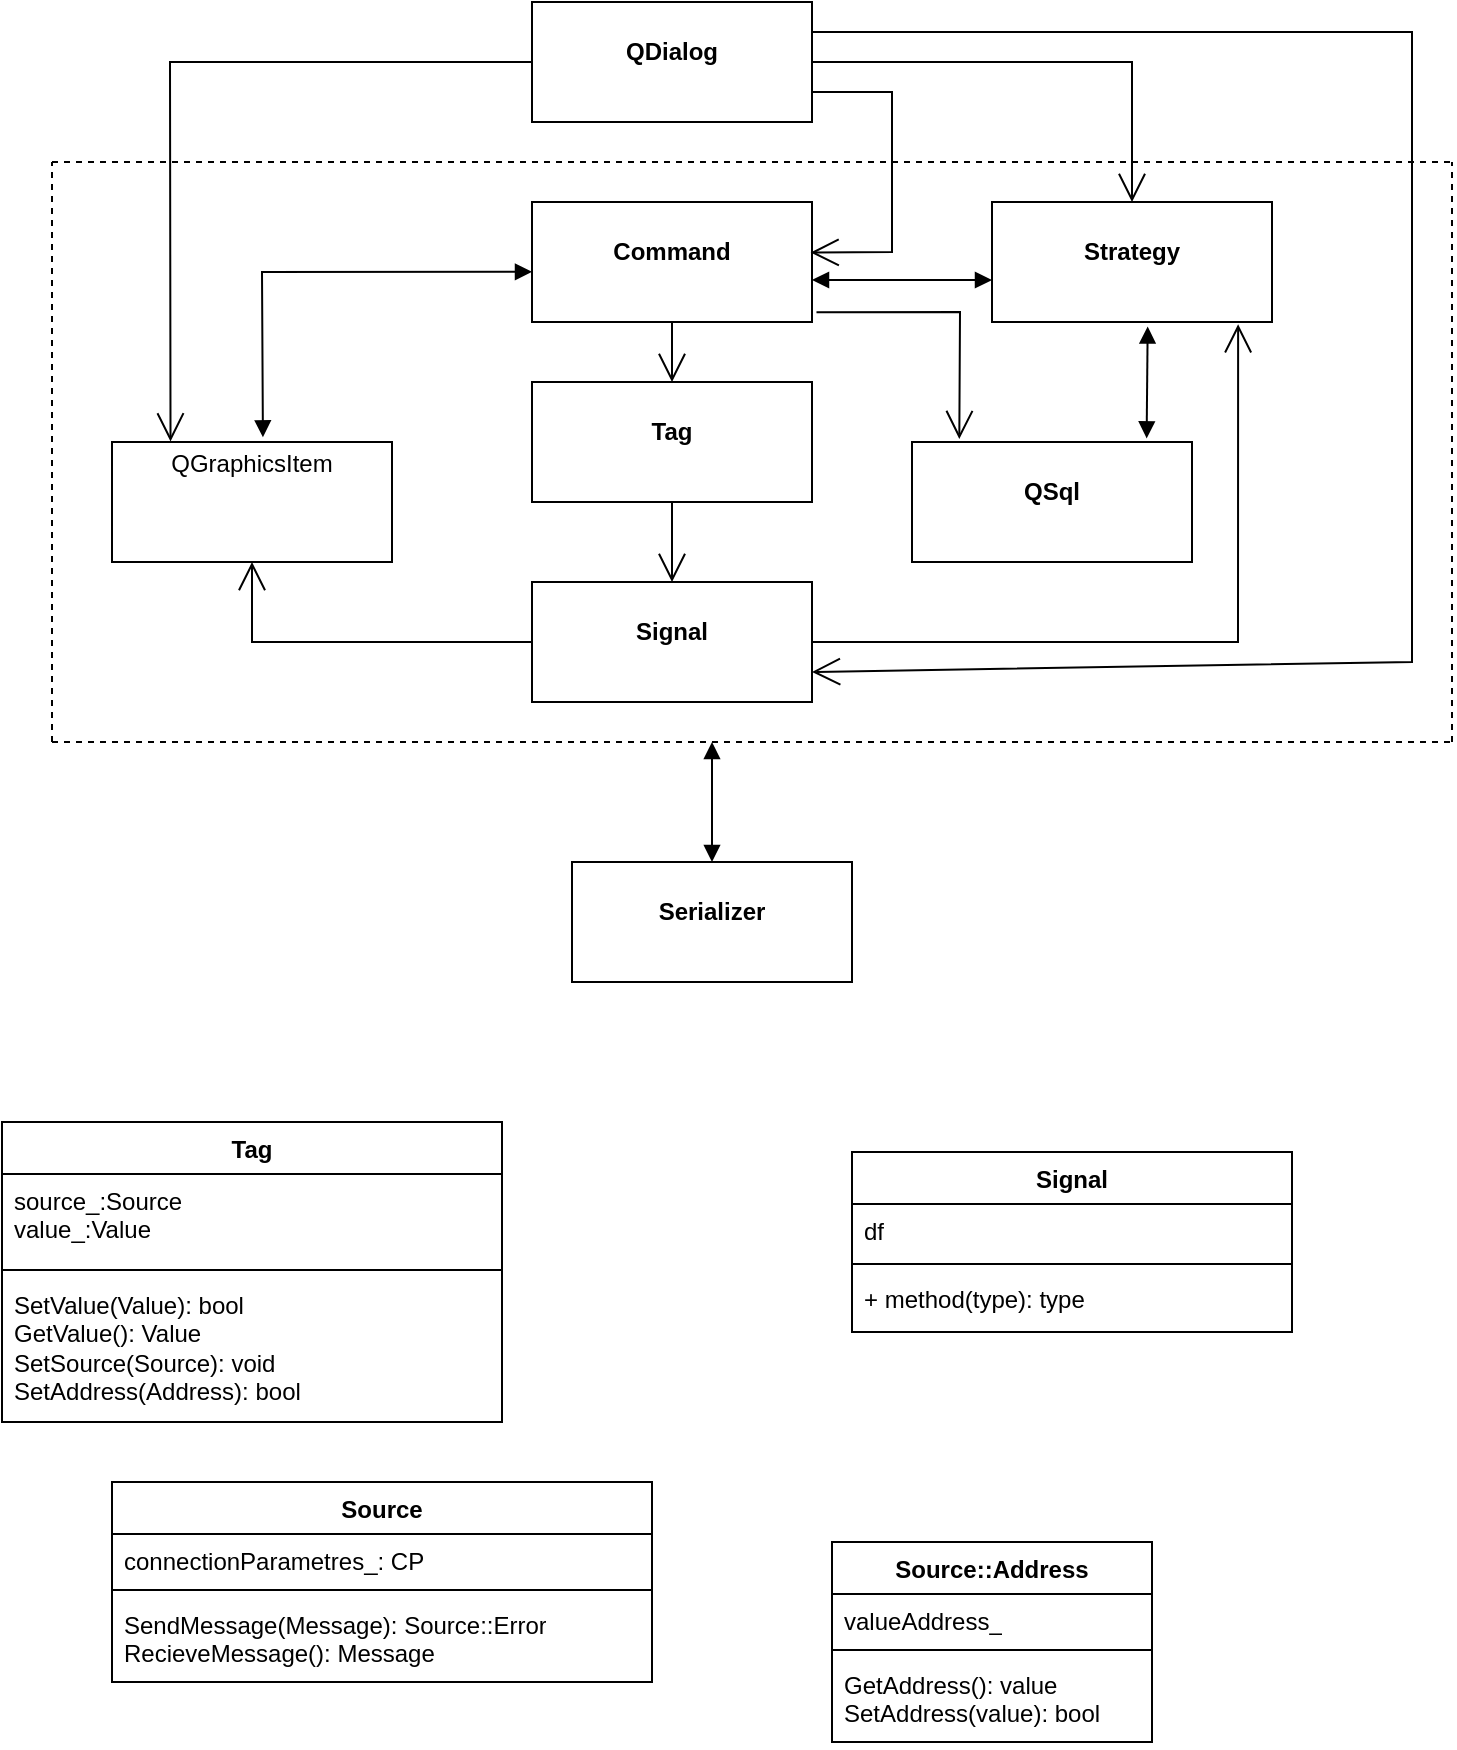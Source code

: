 <mxfile version="24.6.1" type="device">
  <diagram id="C5RBs43oDa-KdzZeNtuy" name="Page-1">
    <mxGraphModel dx="989" dy="582" grid="1" gridSize="10" guides="1" tooltips="1" connect="1" arrows="1" fold="1" page="1" pageScale="1" pageWidth="827" pageHeight="1169" math="0" shadow="0">
      <root>
        <mxCell id="WIyWlLk6GJQsqaUBKTNV-0" />
        <mxCell id="WIyWlLk6GJQsqaUBKTNV-1" parent="WIyWlLk6GJQsqaUBKTNV-0" />
        <mxCell id="EBoMjYvq3vsDPdnsoRML-0" value="&lt;p style=&quot;margin:0px;margin-top:4px;text-align:center;&quot;&gt;QGraphicsItem&lt;/p&gt;" style="verticalAlign=top;align=left;overflow=fill;html=1;whiteSpace=wrap;" parent="WIyWlLk6GJQsqaUBKTNV-1" vertex="1">
          <mxGeometry x="130" y="230" width="140" height="60" as="geometry" />
        </mxCell>
        <mxCell id="EBoMjYvq3vsDPdnsoRML-1" value="&lt;p style=&quot;margin:0px;margin-top:4px;text-align:center;&quot;&gt;&lt;br&gt;&lt;b&gt;Command&lt;/b&gt;&lt;/p&gt;" style="verticalAlign=top;align=left;overflow=fill;html=1;whiteSpace=wrap;" parent="WIyWlLk6GJQsqaUBKTNV-1" vertex="1">
          <mxGeometry x="340" y="110" width="140" height="60" as="geometry" />
        </mxCell>
        <mxCell id="EBoMjYvq3vsDPdnsoRML-2" value="&lt;p style=&quot;margin:0px;margin-top:4px;text-align:center;&quot;&gt;&lt;br&gt;&lt;b&gt;Tag&lt;/b&gt;&lt;/p&gt;" style="verticalAlign=top;align=left;overflow=fill;html=1;whiteSpace=wrap;" parent="WIyWlLk6GJQsqaUBKTNV-1" vertex="1">
          <mxGeometry x="340" y="200" width="140" height="60" as="geometry" />
        </mxCell>
        <mxCell id="EBoMjYvq3vsDPdnsoRML-3" value="&lt;p style=&quot;margin:0px;margin-top:4px;text-align:center;&quot;&gt;&lt;br&gt;&lt;b&gt;QDialog&lt;/b&gt;&lt;/p&gt;" style="verticalAlign=top;align=left;overflow=fill;html=1;whiteSpace=wrap;" parent="WIyWlLk6GJQsqaUBKTNV-1" vertex="1">
          <mxGeometry x="340" y="10" width="140" height="60" as="geometry" />
        </mxCell>
        <mxCell id="GGPs9ePJCMBuwQxD5sNJ-0" value="&lt;p style=&quot;margin:0px;margin-top:4px;text-align:center;&quot;&gt;&lt;br&gt;&lt;b&gt;Signal&lt;/b&gt;&lt;/p&gt;" style="verticalAlign=top;align=left;overflow=fill;html=1;whiteSpace=wrap;" vertex="1" parent="WIyWlLk6GJQsqaUBKTNV-1">
          <mxGeometry x="340" y="300" width="140" height="60" as="geometry" />
        </mxCell>
        <mxCell id="GGPs9ePJCMBuwQxD5sNJ-4" value="" style="endArrow=open;endFill=1;endSize=12;html=1;rounded=0;entryX=0.5;entryY=1;entryDx=0;entryDy=0;exitX=0;exitY=0.5;exitDx=0;exitDy=0;" edge="1" parent="WIyWlLk6GJQsqaUBKTNV-1" source="GGPs9ePJCMBuwQxD5sNJ-0" target="EBoMjYvq3vsDPdnsoRML-0">
          <mxGeometry width="160" relative="1" as="geometry">
            <mxPoint x="380" y="350" as="sourcePoint" />
            <mxPoint x="540" y="350" as="targetPoint" />
            <Array as="points">
              <mxPoint x="200" y="330" />
            </Array>
          </mxGeometry>
        </mxCell>
        <mxCell id="GGPs9ePJCMBuwQxD5sNJ-7" value="" style="endArrow=open;endFill=1;endSize=12;html=1;rounded=0;exitX=0.5;exitY=1;exitDx=0;exitDy=0;entryX=0.5;entryY=0;entryDx=0;entryDy=0;" edge="1" parent="WIyWlLk6GJQsqaUBKTNV-1" source="EBoMjYvq3vsDPdnsoRML-1" target="EBoMjYvq3vsDPdnsoRML-2">
          <mxGeometry width="160" relative="1" as="geometry">
            <mxPoint x="300" y="180" as="sourcePoint" />
            <mxPoint x="460" y="180" as="targetPoint" />
          </mxGeometry>
        </mxCell>
        <mxCell id="GGPs9ePJCMBuwQxD5sNJ-8" value="" style="endArrow=open;endFill=1;endSize=12;html=1;rounded=0;exitX=0.5;exitY=1;exitDx=0;exitDy=0;entryX=0.5;entryY=0;entryDx=0;entryDy=0;" edge="1" parent="WIyWlLk6GJQsqaUBKTNV-1" source="EBoMjYvq3vsDPdnsoRML-2" target="GGPs9ePJCMBuwQxD5sNJ-0">
          <mxGeometry width="160" relative="1" as="geometry">
            <mxPoint x="340" y="250" as="sourcePoint" />
            <mxPoint x="500" y="250" as="targetPoint" />
          </mxGeometry>
        </mxCell>
        <mxCell id="GGPs9ePJCMBuwQxD5sNJ-12" value="" style="endArrow=open;endFill=1;endSize=12;html=1;rounded=0;exitX=1;exitY=0.75;exitDx=0;exitDy=0;entryX=0.995;entryY=0.421;entryDx=0;entryDy=0;entryPerimeter=0;" edge="1" parent="WIyWlLk6GJQsqaUBKTNV-1" source="EBoMjYvq3vsDPdnsoRML-3" target="EBoMjYvq3vsDPdnsoRML-1">
          <mxGeometry width="160" relative="1" as="geometry">
            <mxPoint x="390" y="140" as="sourcePoint" />
            <mxPoint x="550" y="140" as="targetPoint" />
            <Array as="points">
              <mxPoint x="520" y="55" />
              <mxPoint x="520" y="135" />
            </Array>
          </mxGeometry>
        </mxCell>
        <mxCell id="GGPs9ePJCMBuwQxD5sNJ-13" value="" style="endArrow=open;endFill=1;endSize=12;html=1;rounded=0;exitX=1;exitY=0.25;exitDx=0;exitDy=0;entryX=1;entryY=0.75;entryDx=0;entryDy=0;" edge="1" parent="WIyWlLk6GJQsqaUBKTNV-1" source="EBoMjYvq3vsDPdnsoRML-3" target="GGPs9ePJCMBuwQxD5sNJ-0">
          <mxGeometry width="160" relative="1" as="geometry">
            <mxPoint x="390" y="140" as="sourcePoint" />
            <mxPoint x="550" y="140" as="targetPoint" />
            <Array as="points">
              <mxPoint x="780" y="25" />
              <mxPoint x="780" y="340" />
            </Array>
          </mxGeometry>
        </mxCell>
        <mxCell id="GGPs9ePJCMBuwQxD5sNJ-14" value="" style="endArrow=open;endFill=1;endSize=12;html=1;rounded=0;exitX=0;exitY=0.5;exitDx=0;exitDy=0;entryX=0.209;entryY=-0.005;entryDx=0;entryDy=0;entryPerimeter=0;" edge="1" parent="WIyWlLk6GJQsqaUBKTNV-1" source="EBoMjYvq3vsDPdnsoRML-3" target="EBoMjYvq3vsDPdnsoRML-0">
          <mxGeometry width="160" relative="1" as="geometry">
            <mxPoint x="390" y="140" as="sourcePoint" />
            <mxPoint x="550" y="140" as="targetPoint" />
            <Array as="points">
              <mxPoint x="159" y="40" />
            </Array>
          </mxGeometry>
        </mxCell>
        <mxCell id="GGPs9ePJCMBuwQxD5sNJ-15" value="&lt;p style=&quot;margin:0px;margin-top:4px;text-align:center;&quot;&gt;&lt;br&gt;&lt;b&gt;Strategy&lt;/b&gt;&lt;/p&gt;" style="verticalAlign=top;align=left;overflow=fill;html=1;whiteSpace=wrap;" vertex="1" parent="WIyWlLk6GJQsqaUBKTNV-1">
          <mxGeometry x="570" y="110" width="140" height="60" as="geometry" />
        </mxCell>
        <mxCell id="GGPs9ePJCMBuwQxD5sNJ-16" value="" style="endArrow=open;endFill=1;endSize=12;html=1;rounded=0;exitX=1;exitY=0.5;exitDx=0;exitDy=0;entryX=0.5;entryY=0;entryDx=0;entryDy=0;" edge="1" parent="WIyWlLk6GJQsqaUBKTNV-1" source="EBoMjYvq3vsDPdnsoRML-3" target="GGPs9ePJCMBuwQxD5sNJ-15">
          <mxGeometry width="160" relative="1" as="geometry">
            <mxPoint x="390" y="200" as="sourcePoint" />
            <mxPoint x="550" y="200" as="targetPoint" />
            <Array as="points">
              <mxPoint x="640" y="40" />
            </Array>
          </mxGeometry>
        </mxCell>
        <mxCell id="GGPs9ePJCMBuwQxD5sNJ-17" value="" style="endArrow=block;startArrow=block;endFill=1;startFill=1;html=1;rounded=0;exitX=1;exitY=0.75;exitDx=0;exitDy=0;entryX=0;entryY=0.75;entryDx=0;entryDy=0;" edge="1" parent="WIyWlLk6GJQsqaUBKTNV-1">
          <mxGeometry width="160" relative="1" as="geometry">
            <mxPoint x="480" y="149" as="sourcePoint" />
            <mxPoint x="570" y="149" as="targetPoint" />
          </mxGeometry>
        </mxCell>
        <mxCell id="GGPs9ePJCMBuwQxD5sNJ-18" value="" style="endArrow=block;startArrow=block;endFill=1;startFill=1;html=1;rounded=0;exitX=0.539;exitY=-0.039;exitDx=0;exitDy=0;exitPerimeter=0;entryX=0;entryY=0.582;entryDx=0;entryDy=0;entryPerimeter=0;" edge="1" parent="WIyWlLk6GJQsqaUBKTNV-1" source="EBoMjYvq3vsDPdnsoRML-0" target="EBoMjYvq3vsDPdnsoRML-1">
          <mxGeometry width="160" relative="1" as="geometry">
            <mxPoint x="390" y="200" as="sourcePoint" />
            <mxPoint x="550" y="200" as="targetPoint" />
            <Array as="points">
              <mxPoint x="205" y="145" />
            </Array>
          </mxGeometry>
        </mxCell>
        <mxCell id="GGPs9ePJCMBuwQxD5sNJ-19" value="" style="endArrow=open;endFill=1;endSize=12;html=1;rounded=0;exitX=1;exitY=0.5;exitDx=0;exitDy=0;entryX=0.879;entryY=1.019;entryDx=0;entryDy=0;entryPerimeter=0;" edge="1" parent="WIyWlLk6GJQsqaUBKTNV-1" source="GGPs9ePJCMBuwQxD5sNJ-0" target="GGPs9ePJCMBuwQxD5sNJ-15">
          <mxGeometry width="160" relative="1" as="geometry">
            <mxPoint x="390" y="200" as="sourcePoint" />
            <mxPoint x="550" y="200" as="targetPoint" />
            <Array as="points">
              <mxPoint x="693" y="330" />
            </Array>
          </mxGeometry>
        </mxCell>
        <mxCell id="GGPs9ePJCMBuwQxD5sNJ-22" value="&lt;p style=&quot;margin:0px;margin-top:4px;text-align:center;&quot;&gt;&lt;br&gt;&lt;b&gt;QSql&lt;/b&gt;&lt;/p&gt;" style="verticalAlign=top;align=left;overflow=fill;html=1;whiteSpace=wrap;" vertex="1" parent="WIyWlLk6GJQsqaUBKTNV-1">
          <mxGeometry x="530" y="230" width="140" height="60" as="geometry" />
        </mxCell>
        <mxCell id="GGPs9ePJCMBuwQxD5sNJ-23" value="" style="endArrow=block;startArrow=block;endFill=1;startFill=1;html=1;rounded=0;entryX=0.838;entryY=-0.03;entryDx=0;entryDy=0;entryPerimeter=0;exitX=0.556;exitY=1.038;exitDx=0;exitDy=0;exitPerimeter=0;" edge="1" parent="WIyWlLk6GJQsqaUBKTNV-1" source="GGPs9ePJCMBuwQxD5sNJ-15" target="GGPs9ePJCMBuwQxD5sNJ-22">
          <mxGeometry width="160" relative="1" as="geometry">
            <mxPoint x="410" y="260" as="sourcePoint" />
            <mxPoint x="570" y="260" as="targetPoint" />
          </mxGeometry>
        </mxCell>
        <mxCell id="GGPs9ePJCMBuwQxD5sNJ-24" value="" style="endArrow=open;endFill=1;endSize=12;html=1;rounded=0;exitX=1.016;exitY=0.919;exitDx=0;exitDy=0;exitPerimeter=0;entryX=0.169;entryY=-0.025;entryDx=0;entryDy=0;entryPerimeter=0;" edge="1" parent="WIyWlLk6GJQsqaUBKTNV-1" source="EBoMjYvq3vsDPdnsoRML-1" target="GGPs9ePJCMBuwQxD5sNJ-22">
          <mxGeometry width="160" relative="1" as="geometry">
            <mxPoint x="440" y="210" as="sourcePoint" />
            <mxPoint x="600" y="210" as="targetPoint" />
            <Array as="points">
              <mxPoint x="554" y="165" />
            </Array>
          </mxGeometry>
        </mxCell>
        <mxCell id="GGPs9ePJCMBuwQxD5sNJ-25" value="" style="endArrow=none;dashed=1;html=1;rounded=0;" edge="1" parent="WIyWlLk6GJQsqaUBKTNV-1">
          <mxGeometry width="50" height="50" relative="1" as="geometry">
            <mxPoint x="100" y="90" as="sourcePoint" />
            <mxPoint x="800" y="90" as="targetPoint" />
          </mxGeometry>
        </mxCell>
        <mxCell id="GGPs9ePJCMBuwQxD5sNJ-26" value="" style="endArrow=none;dashed=1;html=1;rounded=0;" edge="1" parent="WIyWlLk6GJQsqaUBKTNV-1">
          <mxGeometry width="50" height="50" relative="1" as="geometry">
            <mxPoint x="100" y="380" as="sourcePoint" />
            <mxPoint x="100" y="90" as="targetPoint" />
          </mxGeometry>
        </mxCell>
        <mxCell id="GGPs9ePJCMBuwQxD5sNJ-27" value="" style="endArrow=none;dashed=1;html=1;rounded=0;" edge="1" parent="WIyWlLk6GJQsqaUBKTNV-1">
          <mxGeometry width="50" height="50" relative="1" as="geometry">
            <mxPoint x="100" y="380" as="sourcePoint" />
            <mxPoint x="800" y="380" as="targetPoint" />
          </mxGeometry>
        </mxCell>
        <mxCell id="GGPs9ePJCMBuwQxD5sNJ-28" value="" style="endArrow=none;dashed=1;html=1;rounded=0;" edge="1" parent="WIyWlLk6GJQsqaUBKTNV-1">
          <mxGeometry width="50" height="50" relative="1" as="geometry">
            <mxPoint x="800" y="380" as="sourcePoint" />
            <mxPoint x="800" y="90" as="targetPoint" />
          </mxGeometry>
        </mxCell>
        <mxCell id="GGPs9ePJCMBuwQxD5sNJ-29" value="&lt;p style=&quot;margin:0px;margin-top:4px;text-align:center;&quot;&gt;&lt;br&gt;&lt;b&gt;Serializer&lt;/b&gt;&lt;/p&gt;" style="verticalAlign=top;align=left;overflow=fill;html=1;whiteSpace=wrap;" vertex="1" parent="WIyWlLk6GJQsqaUBKTNV-1">
          <mxGeometry x="360" y="440" width="140" height="60" as="geometry" />
        </mxCell>
        <mxCell id="GGPs9ePJCMBuwQxD5sNJ-30" value="" style="endArrow=block;startArrow=block;endFill=1;startFill=1;html=1;rounded=0;" edge="1" parent="WIyWlLk6GJQsqaUBKTNV-1" target="GGPs9ePJCMBuwQxD5sNJ-29">
          <mxGeometry width="160" relative="1" as="geometry">
            <mxPoint x="430" y="380" as="sourcePoint" />
            <mxPoint x="550" y="320" as="targetPoint" />
          </mxGeometry>
        </mxCell>
        <mxCell id="GGPs9ePJCMBuwQxD5sNJ-43" value="Tag" style="swimlane;fontStyle=1;align=center;verticalAlign=top;childLayout=stackLayout;horizontal=1;startSize=26;horizontalStack=0;resizeParent=1;resizeParentMax=0;resizeLast=0;collapsible=1;marginBottom=0;whiteSpace=wrap;html=1;" vertex="1" parent="WIyWlLk6GJQsqaUBKTNV-1">
          <mxGeometry x="75" y="570" width="250" height="150" as="geometry" />
        </mxCell>
        <mxCell id="GGPs9ePJCMBuwQxD5sNJ-44" value="&lt;div&gt;source_:Source&lt;/div&gt;&lt;div&gt;value_:Value&lt;/div&gt;" style="text;strokeColor=none;fillColor=none;align=left;verticalAlign=top;spacingLeft=4;spacingRight=4;overflow=hidden;rotatable=0;points=[[0,0.5],[1,0.5]];portConstraint=eastwest;whiteSpace=wrap;html=1;" vertex="1" parent="GGPs9ePJCMBuwQxD5sNJ-43">
          <mxGeometry y="26" width="250" height="44" as="geometry" />
        </mxCell>
        <mxCell id="GGPs9ePJCMBuwQxD5sNJ-45" value="" style="line;strokeWidth=1;fillColor=none;align=left;verticalAlign=middle;spacingTop=-1;spacingLeft=3;spacingRight=3;rotatable=0;labelPosition=right;points=[];portConstraint=eastwest;strokeColor=inherit;" vertex="1" parent="GGPs9ePJCMBuwQxD5sNJ-43">
          <mxGeometry y="70" width="250" height="8" as="geometry" />
        </mxCell>
        <mxCell id="GGPs9ePJCMBuwQxD5sNJ-46" value="SetValue(Value): bool&lt;div&gt;GetValue(): Value&lt;/div&gt;&lt;div&gt;SetSource(Source): void&lt;/div&gt;&lt;div&gt;SetAddress(Address): bool&lt;/div&gt;" style="text;strokeColor=none;fillColor=none;align=left;verticalAlign=top;spacingLeft=4;spacingRight=4;overflow=hidden;rotatable=0;points=[[0,0.5],[1,0.5]];portConstraint=eastwest;whiteSpace=wrap;html=1;" vertex="1" parent="GGPs9ePJCMBuwQxD5sNJ-43">
          <mxGeometry y="78" width="250" height="72" as="geometry" />
        </mxCell>
        <mxCell id="GGPs9ePJCMBuwQxD5sNJ-56" value="Source" style="swimlane;fontStyle=1;align=center;verticalAlign=top;childLayout=stackLayout;horizontal=1;startSize=26;horizontalStack=0;resizeParent=1;resizeParentMax=0;resizeLast=0;collapsible=1;marginBottom=0;whiteSpace=wrap;html=1;" vertex="1" parent="WIyWlLk6GJQsqaUBKTNV-1">
          <mxGeometry x="130" y="750" width="270" height="100" as="geometry" />
        </mxCell>
        <mxCell id="GGPs9ePJCMBuwQxD5sNJ-57" value="connectionParametres_: CP" style="text;strokeColor=none;fillColor=none;align=left;verticalAlign=top;spacingLeft=4;spacingRight=4;overflow=hidden;rotatable=0;points=[[0,0.5],[1,0.5]];portConstraint=eastwest;whiteSpace=wrap;html=1;" vertex="1" parent="GGPs9ePJCMBuwQxD5sNJ-56">
          <mxGeometry y="26" width="270" height="24" as="geometry" />
        </mxCell>
        <mxCell id="GGPs9ePJCMBuwQxD5sNJ-58" value="" style="line;strokeWidth=1;fillColor=none;align=left;verticalAlign=middle;spacingTop=-1;spacingLeft=3;spacingRight=3;rotatable=0;labelPosition=right;points=[];portConstraint=eastwest;strokeColor=inherit;" vertex="1" parent="GGPs9ePJCMBuwQxD5sNJ-56">
          <mxGeometry y="50" width="270" height="8" as="geometry" />
        </mxCell>
        <mxCell id="GGPs9ePJCMBuwQxD5sNJ-59" value="SendMessage(Message): Source::Error&lt;div&gt;RecieveMessage(): Message&lt;/div&gt;" style="text;strokeColor=none;fillColor=none;align=left;verticalAlign=top;spacingLeft=4;spacingRight=4;overflow=hidden;rotatable=0;points=[[0,0.5],[1,0.5]];portConstraint=eastwest;whiteSpace=wrap;html=1;" vertex="1" parent="GGPs9ePJCMBuwQxD5sNJ-56">
          <mxGeometry y="58" width="270" height="42" as="geometry" />
        </mxCell>
        <mxCell id="GGPs9ePJCMBuwQxD5sNJ-60" value="Source::Address" style="swimlane;fontStyle=1;align=center;verticalAlign=top;childLayout=stackLayout;horizontal=1;startSize=26;horizontalStack=0;resizeParent=1;resizeParentMax=0;resizeLast=0;collapsible=1;marginBottom=0;whiteSpace=wrap;html=1;" vertex="1" parent="WIyWlLk6GJQsqaUBKTNV-1">
          <mxGeometry x="490" y="780" width="160" height="100" as="geometry" />
        </mxCell>
        <mxCell id="GGPs9ePJCMBuwQxD5sNJ-61" value="valueAddress_" style="text;strokeColor=none;fillColor=none;align=left;verticalAlign=top;spacingLeft=4;spacingRight=4;overflow=hidden;rotatable=0;points=[[0,0.5],[1,0.5]];portConstraint=eastwest;whiteSpace=wrap;html=1;" vertex="1" parent="GGPs9ePJCMBuwQxD5sNJ-60">
          <mxGeometry y="26" width="160" height="24" as="geometry" />
        </mxCell>
        <mxCell id="GGPs9ePJCMBuwQxD5sNJ-62" value="" style="line;strokeWidth=1;fillColor=none;align=left;verticalAlign=middle;spacingTop=-1;spacingLeft=3;spacingRight=3;rotatable=0;labelPosition=right;points=[];portConstraint=eastwest;strokeColor=inherit;" vertex="1" parent="GGPs9ePJCMBuwQxD5sNJ-60">
          <mxGeometry y="50" width="160" height="8" as="geometry" />
        </mxCell>
        <mxCell id="GGPs9ePJCMBuwQxD5sNJ-63" value="GetAddress(): value&lt;div&gt;SetAddress(value): bool&lt;/div&gt;" style="text;strokeColor=none;fillColor=none;align=left;verticalAlign=top;spacingLeft=4;spacingRight=4;overflow=hidden;rotatable=0;points=[[0,0.5],[1,0.5]];portConstraint=eastwest;whiteSpace=wrap;html=1;" vertex="1" parent="GGPs9ePJCMBuwQxD5sNJ-60">
          <mxGeometry y="58" width="160" height="42" as="geometry" />
        </mxCell>
        <mxCell id="GGPs9ePJCMBuwQxD5sNJ-64" value="Signal" style="swimlane;fontStyle=1;align=center;verticalAlign=top;childLayout=stackLayout;horizontal=1;startSize=26;horizontalStack=0;resizeParent=1;resizeParentMax=0;resizeLast=0;collapsible=1;marginBottom=0;whiteSpace=wrap;html=1;" vertex="1" parent="WIyWlLk6GJQsqaUBKTNV-1">
          <mxGeometry x="500" y="585" width="220" height="90" as="geometry" />
        </mxCell>
        <mxCell id="GGPs9ePJCMBuwQxD5sNJ-65" value="df" style="text;strokeColor=none;fillColor=none;align=left;verticalAlign=top;spacingLeft=4;spacingRight=4;overflow=hidden;rotatable=0;points=[[0,0.5],[1,0.5]];portConstraint=eastwest;whiteSpace=wrap;html=1;" vertex="1" parent="GGPs9ePJCMBuwQxD5sNJ-64">
          <mxGeometry y="26" width="220" height="26" as="geometry" />
        </mxCell>
        <mxCell id="GGPs9ePJCMBuwQxD5sNJ-66" value="" style="line;strokeWidth=1;fillColor=none;align=left;verticalAlign=middle;spacingTop=-1;spacingLeft=3;spacingRight=3;rotatable=0;labelPosition=right;points=[];portConstraint=eastwest;strokeColor=inherit;" vertex="1" parent="GGPs9ePJCMBuwQxD5sNJ-64">
          <mxGeometry y="52" width="220" height="8" as="geometry" />
        </mxCell>
        <mxCell id="GGPs9ePJCMBuwQxD5sNJ-67" value="+ method(type): type" style="text;strokeColor=none;fillColor=none;align=left;verticalAlign=top;spacingLeft=4;spacingRight=4;overflow=hidden;rotatable=0;points=[[0,0.5],[1,0.5]];portConstraint=eastwest;whiteSpace=wrap;html=1;" vertex="1" parent="GGPs9ePJCMBuwQxD5sNJ-64">
          <mxGeometry y="60" width="220" height="30" as="geometry" />
        </mxCell>
      </root>
    </mxGraphModel>
  </diagram>
</mxfile>

